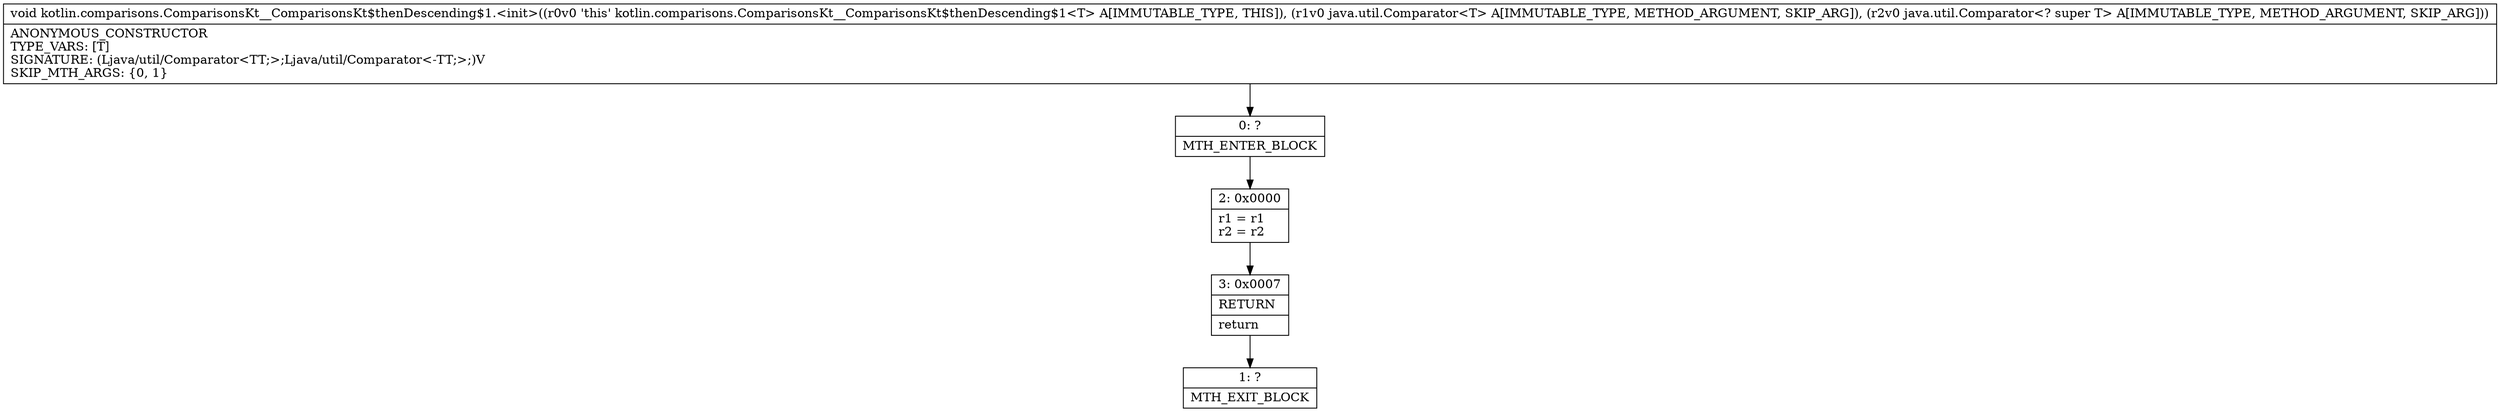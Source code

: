 digraph "CFG forkotlin.comparisons.ComparisonsKt__ComparisonsKt$thenDescending$1.\<init\>(Ljava\/util\/Comparator;Ljava\/util\/Comparator;)V" {
Node_0 [shape=record,label="{0\:\ ?|MTH_ENTER_BLOCK\l}"];
Node_2 [shape=record,label="{2\:\ 0x0000|r1 = r1\lr2 = r2\l}"];
Node_3 [shape=record,label="{3\:\ 0x0007|RETURN\l|return\l}"];
Node_1 [shape=record,label="{1\:\ ?|MTH_EXIT_BLOCK\l}"];
MethodNode[shape=record,label="{void kotlin.comparisons.ComparisonsKt__ComparisonsKt$thenDescending$1.\<init\>((r0v0 'this' kotlin.comparisons.ComparisonsKt__ComparisonsKt$thenDescending$1\<T\> A[IMMUTABLE_TYPE, THIS]), (r1v0 java.util.Comparator\<T\> A[IMMUTABLE_TYPE, METHOD_ARGUMENT, SKIP_ARG]), (r2v0 java.util.Comparator\<? super T\> A[IMMUTABLE_TYPE, METHOD_ARGUMENT, SKIP_ARG]))  | ANONYMOUS_CONSTRUCTOR\lTYPE_VARS: [T]\lSIGNATURE: (Ljava\/util\/Comparator\<TT;\>;Ljava\/util\/Comparator\<\-TT;\>;)V\lSKIP_MTH_ARGS: \{0, 1\}\l}"];
MethodNode -> Node_0;Node_0 -> Node_2;
Node_2 -> Node_3;
Node_3 -> Node_1;
}


